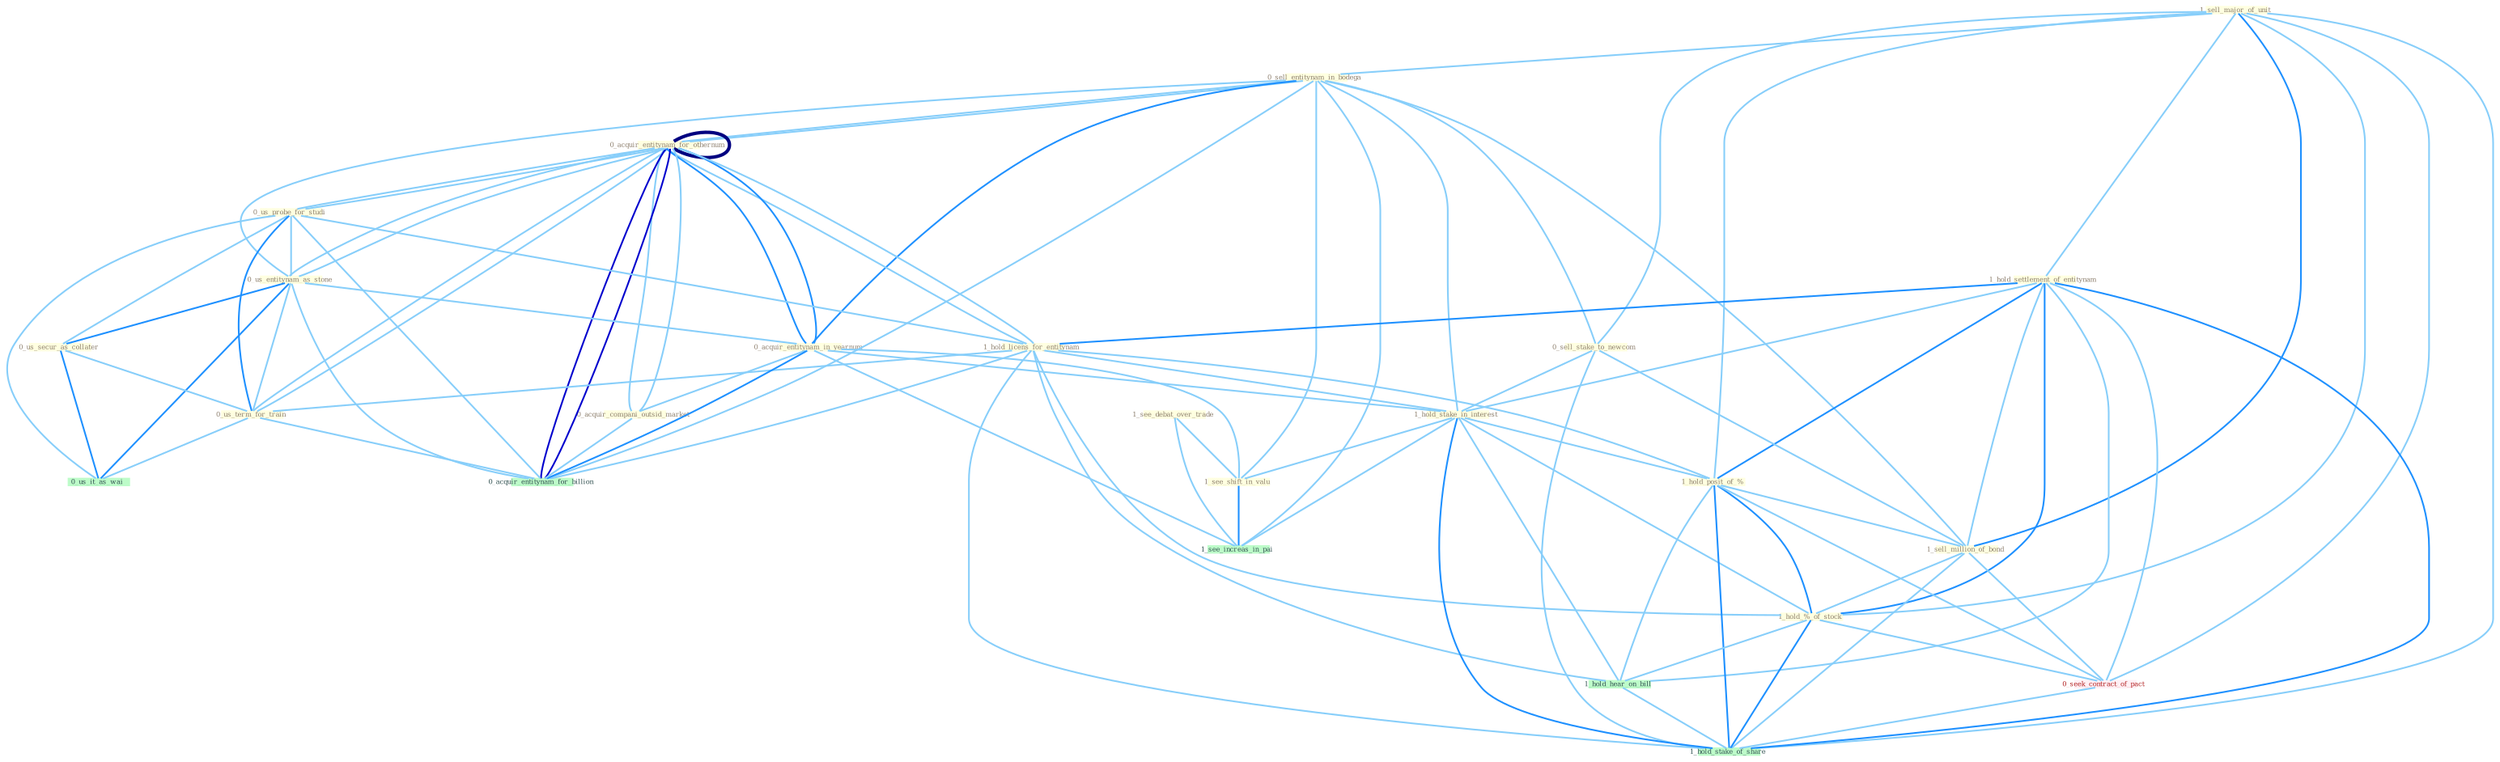 Graph G{ 
    node
    [shape=polygon,style=filled,width=.5,height=.06,color="#BDFCC9",fixedsize=true,fontsize=4,
    fontcolor="#2f4f4f"];
    {node
    [color="#ffffe0", fontcolor="#8b7d6b"] "1_sell_major_of_unit " "0_sell_entitynam_in_bodega " "0_acquir_entitynam_for_othernum " "1_hold_settlement_of_entitynam " "0_us_probe_for_studi " "1_hold_licens_for_entitynam " "0_us_entitynam_as_stone " "0_acquir_entitynam_for_othernum " "0_us_secur_as_collater " "0_us_term_for_train " "0_acquir_entitynam_in_yearnum " "0_sell_stake_to_newcom " "1_hold_stake_in_interest " "1_hold_posit_of_% " "1_sell_million_of_bond " "0_acquir_compani_outsid_market " "1_see_debat_over_trade " "1_see_shift_in_valu " "1_hold_%_of_stock "}
{node [color="#fff0f5", fontcolor="#b22222"] "0_seek_contract_of_pact "}
edge [color="#B0E2FF"];

	"1_sell_major_of_unit " -- "0_sell_entitynam_in_bodega " [w="1", color="#87cefa" ];
	"1_sell_major_of_unit " -- "1_hold_settlement_of_entitynam " [w="1", color="#87cefa" ];
	"1_sell_major_of_unit " -- "0_sell_stake_to_newcom " [w="1", color="#87cefa" ];
	"1_sell_major_of_unit " -- "1_hold_posit_of_% " [w="1", color="#87cefa" ];
	"1_sell_major_of_unit " -- "1_sell_million_of_bond " [w="2", color="#1e90ff" , len=0.8];
	"1_sell_major_of_unit " -- "1_hold_%_of_stock " [w="1", color="#87cefa" ];
	"1_sell_major_of_unit " -- "0_seek_contract_of_pact " [w="1", color="#87cefa" ];
	"1_sell_major_of_unit " -- "1_hold_stake_of_share " [w="1", color="#87cefa" ];
	"0_sell_entitynam_in_bodega " -- "0_acquir_entitynam_for_othernum " [w="1", color="#87cefa" ];
	"0_sell_entitynam_in_bodega " -- "0_us_entitynam_as_stone " [w="1", color="#87cefa" ];
	"0_sell_entitynam_in_bodega " -- "0_acquir_entitynam_for_othernum " [w="1", color="#87cefa" ];
	"0_sell_entitynam_in_bodega " -- "0_acquir_entitynam_in_yearnum " [w="2", color="#1e90ff" , len=0.8];
	"0_sell_entitynam_in_bodega " -- "0_sell_stake_to_newcom " [w="1", color="#87cefa" ];
	"0_sell_entitynam_in_bodega " -- "1_hold_stake_in_interest " [w="1", color="#87cefa" ];
	"0_sell_entitynam_in_bodega " -- "1_sell_million_of_bond " [w="1", color="#87cefa" ];
	"0_sell_entitynam_in_bodega " -- "1_see_shift_in_valu " [w="1", color="#87cefa" ];
	"0_sell_entitynam_in_bodega " -- "0_acquir_entitynam_for_billion " [w="1", color="#87cefa" ];
	"0_sell_entitynam_in_bodega " -- "1_see_increas_in_pai " [w="1", color="#87cefa" ];
	"0_acquir_entitynam_for_othernum " -- "0_us_probe_for_studi " [w="1", color="#87cefa" ];
	"0_acquir_entitynam_for_othernum " -- "1_hold_licens_for_entitynam " [w="1", color="#87cefa" ];
	"0_acquir_entitynam_for_othernum " -- "0_us_entitynam_as_stone " [w="1", color="#87cefa" ];
	"0_acquir_entitynam_for_othernum " -- "0_acquir_entitynam_for_othernum " [w="4", style=bold, color="#000080", len=0.4];
	"0_acquir_entitynam_for_othernum " -- "0_us_term_for_train " [w="1", color="#87cefa" ];
	"0_acquir_entitynam_for_othernum " -- "0_acquir_entitynam_in_yearnum " [w="2", color="#1e90ff" , len=0.8];
	"0_acquir_entitynam_for_othernum " -- "0_acquir_compani_outsid_market " [w="1", color="#87cefa" ];
	"0_acquir_entitynam_for_othernum " -- "0_acquir_entitynam_for_billion " [w="3", color="#0000cd" , len=0.6];
	"1_hold_settlement_of_entitynam " -- "1_hold_licens_for_entitynam " [w="2", color="#1e90ff" , len=0.8];
	"1_hold_settlement_of_entitynam " -- "1_hold_stake_in_interest " [w="1", color="#87cefa" ];
	"1_hold_settlement_of_entitynam " -- "1_hold_posit_of_% " [w="2", color="#1e90ff" , len=0.8];
	"1_hold_settlement_of_entitynam " -- "1_sell_million_of_bond " [w="1", color="#87cefa" ];
	"1_hold_settlement_of_entitynam " -- "1_hold_%_of_stock " [w="2", color="#1e90ff" , len=0.8];
	"1_hold_settlement_of_entitynam " -- "0_seek_contract_of_pact " [w="1", color="#87cefa" ];
	"1_hold_settlement_of_entitynam " -- "1_hold_hear_on_bill " [w="1", color="#87cefa" ];
	"1_hold_settlement_of_entitynam " -- "1_hold_stake_of_share " [w="2", color="#1e90ff" , len=0.8];
	"0_us_probe_for_studi " -- "1_hold_licens_for_entitynam " [w="1", color="#87cefa" ];
	"0_us_probe_for_studi " -- "0_us_entitynam_as_stone " [w="1", color="#87cefa" ];
	"0_us_probe_for_studi " -- "0_acquir_entitynam_for_othernum " [w="1", color="#87cefa" ];
	"0_us_probe_for_studi " -- "0_us_secur_as_collater " [w="1", color="#87cefa" ];
	"0_us_probe_for_studi " -- "0_us_term_for_train " [w="2", color="#1e90ff" , len=0.8];
	"0_us_probe_for_studi " -- "0_us_it_as_wai " [w="1", color="#87cefa" ];
	"0_us_probe_for_studi " -- "0_acquir_entitynam_for_billion " [w="1", color="#87cefa" ];
	"1_hold_licens_for_entitynam " -- "0_acquir_entitynam_for_othernum " [w="1", color="#87cefa" ];
	"1_hold_licens_for_entitynam " -- "0_us_term_for_train " [w="1", color="#87cefa" ];
	"1_hold_licens_for_entitynam " -- "1_hold_stake_in_interest " [w="1", color="#87cefa" ];
	"1_hold_licens_for_entitynam " -- "1_hold_posit_of_% " [w="1", color="#87cefa" ];
	"1_hold_licens_for_entitynam " -- "1_hold_%_of_stock " [w="1", color="#87cefa" ];
	"1_hold_licens_for_entitynam " -- "0_acquir_entitynam_for_billion " [w="1", color="#87cefa" ];
	"1_hold_licens_for_entitynam " -- "1_hold_hear_on_bill " [w="1", color="#87cefa" ];
	"1_hold_licens_for_entitynam " -- "1_hold_stake_of_share " [w="1", color="#87cefa" ];
	"0_us_entitynam_as_stone " -- "0_acquir_entitynam_for_othernum " [w="1", color="#87cefa" ];
	"0_us_entitynam_as_stone " -- "0_us_secur_as_collater " [w="2", color="#1e90ff" , len=0.8];
	"0_us_entitynam_as_stone " -- "0_us_term_for_train " [w="1", color="#87cefa" ];
	"0_us_entitynam_as_stone " -- "0_acquir_entitynam_in_yearnum " [w="1", color="#87cefa" ];
	"0_us_entitynam_as_stone " -- "0_us_it_as_wai " [w="2", color="#1e90ff" , len=0.8];
	"0_us_entitynam_as_stone " -- "0_acquir_entitynam_for_billion " [w="1", color="#87cefa" ];
	"0_acquir_entitynam_for_othernum " -- "0_us_term_for_train " [w="1", color="#87cefa" ];
	"0_acquir_entitynam_for_othernum " -- "0_acquir_entitynam_in_yearnum " [w="2", color="#1e90ff" , len=0.8];
	"0_acquir_entitynam_for_othernum " -- "0_acquir_compani_outsid_market " [w="1", color="#87cefa" ];
	"0_acquir_entitynam_for_othernum " -- "0_acquir_entitynam_for_billion " [w="3", color="#0000cd" , len=0.6];
	"0_us_secur_as_collater " -- "0_us_term_for_train " [w="1", color="#87cefa" ];
	"0_us_secur_as_collater " -- "0_us_it_as_wai " [w="2", color="#1e90ff" , len=0.8];
	"0_us_term_for_train " -- "0_us_it_as_wai " [w="1", color="#87cefa" ];
	"0_us_term_for_train " -- "0_acquir_entitynam_for_billion " [w="1", color="#87cefa" ];
	"0_acquir_entitynam_in_yearnum " -- "1_hold_stake_in_interest " [w="1", color="#87cefa" ];
	"0_acquir_entitynam_in_yearnum " -- "0_acquir_compani_outsid_market " [w="1", color="#87cefa" ];
	"0_acquir_entitynam_in_yearnum " -- "1_see_shift_in_valu " [w="1", color="#87cefa" ];
	"0_acquir_entitynam_in_yearnum " -- "0_acquir_entitynam_for_billion " [w="2", color="#1e90ff" , len=0.8];
	"0_acquir_entitynam_in_yearnum " -- "1_see_increas_in_pai " [w="1", color="#87cefa" ];
	"0_sell_stake_to_newcom " -- "1_hold_stake_in_interest " [w="1", color="#87cefa" ];
	"0_sell_stake_to_newcom " -- "1_sell_million_of_bond " [w="1", color="#87cefa" ];
	"0_sell_stake_to_newcom " -- "1_hold_stake_of_share " [w="1", color="#87cefa" ];
	"1_hold_stake_in_interest " -- "1_hold_posit_of_% " [w="1", color="#87cefa" ];
	"1_hold_stake_in_interest " -- "1_see_shift_in_valu " [w="1", color="#87cefa" ];
	"1_hold_stake_in_interest " -- "1_hold_%_of_stock " [w="1", color="#87cefa" ];
	"1_hold_stake_in_interest " -- "1_see_increas_in_pai " [w="1", color="#87cefa" ];
	"1_hold_stake_in_interest " -- "1_hold_hear_on_bill " [w="1", color="#87cefa" ];
	"1_hold_stake_in_interest " -- "1_hold_stake_of_share " [w="2", color="#1e90ff" , len=0.8];
	"1_hold_posit_of_% " -- "1_sell_million_of_bond " [w="1", color="#87cefa" ];
	"1_hold_posit_of_% " -- "1_hold_%_of_stock " [w="2", color="#1e90ff" , len=0.8];
	"1_hold_posit_of_% " -- "0_seek_contract_of_pact " [w="1", color="#87cefa" ];
	"1_hold_posit_of_% " -- "1_hold_hear_on_bill " [w="1", color="#87cefa" ];
	"1_hold_posit_of_% " -- "1_hold_stake_of_share " [w="2", color="#1e90ff" , len=0.8];
	"1_sell_million_of_bond " -- "1_hold_%_of_stock " [w="1", color="#87cefa" ];
	"1_sell_million_of_bond " -- "0_seek_contract_of_pact " [w="1", color="#87cefa" ];
	"1_sell_million_of_bond " -- "1_hold_stake_of_share " [w="1", color="#87cefa" ];
	"0_acquir_compani_outsid_market " -- "0_acquir_entitynam_for_billion " [w="1", color="#87cefa" ];
	"1_see_debat_over_trade " -- "1_see_shift_in_valu " [w="1", color="#87cefa" ];
	"1_see_debat_over_trade " -- "1_see_increas_in_pai " [w="1", color="#87cefa" ];
	"1_see_shift_in_valu " -- "1_see_increas_in_pai " [w="2", color="#1e90ff" , len=0.8];
	"1_hold_%_of_stock " -- "0_seek_contract_of_pact " [w="1", color="#87cefa" ];
	"1_hold_%_of_stock " -- "1_hold_hear_on_bill " [w="1", color="#87cefa" ];
	"1_hold_%_of_stock " -- "1_hold_stake_of_share " [w="2", color="#1e90ff" , len=0.8];
	"0_seek_contract_of_pact " -- "1_hold_stake_of_share " [w="1", color="#87cefa" ];
	"1_hold_hear_on_bill " -- "1_hold_stake_of_share " [w="1", color="#87cefa" ];
}